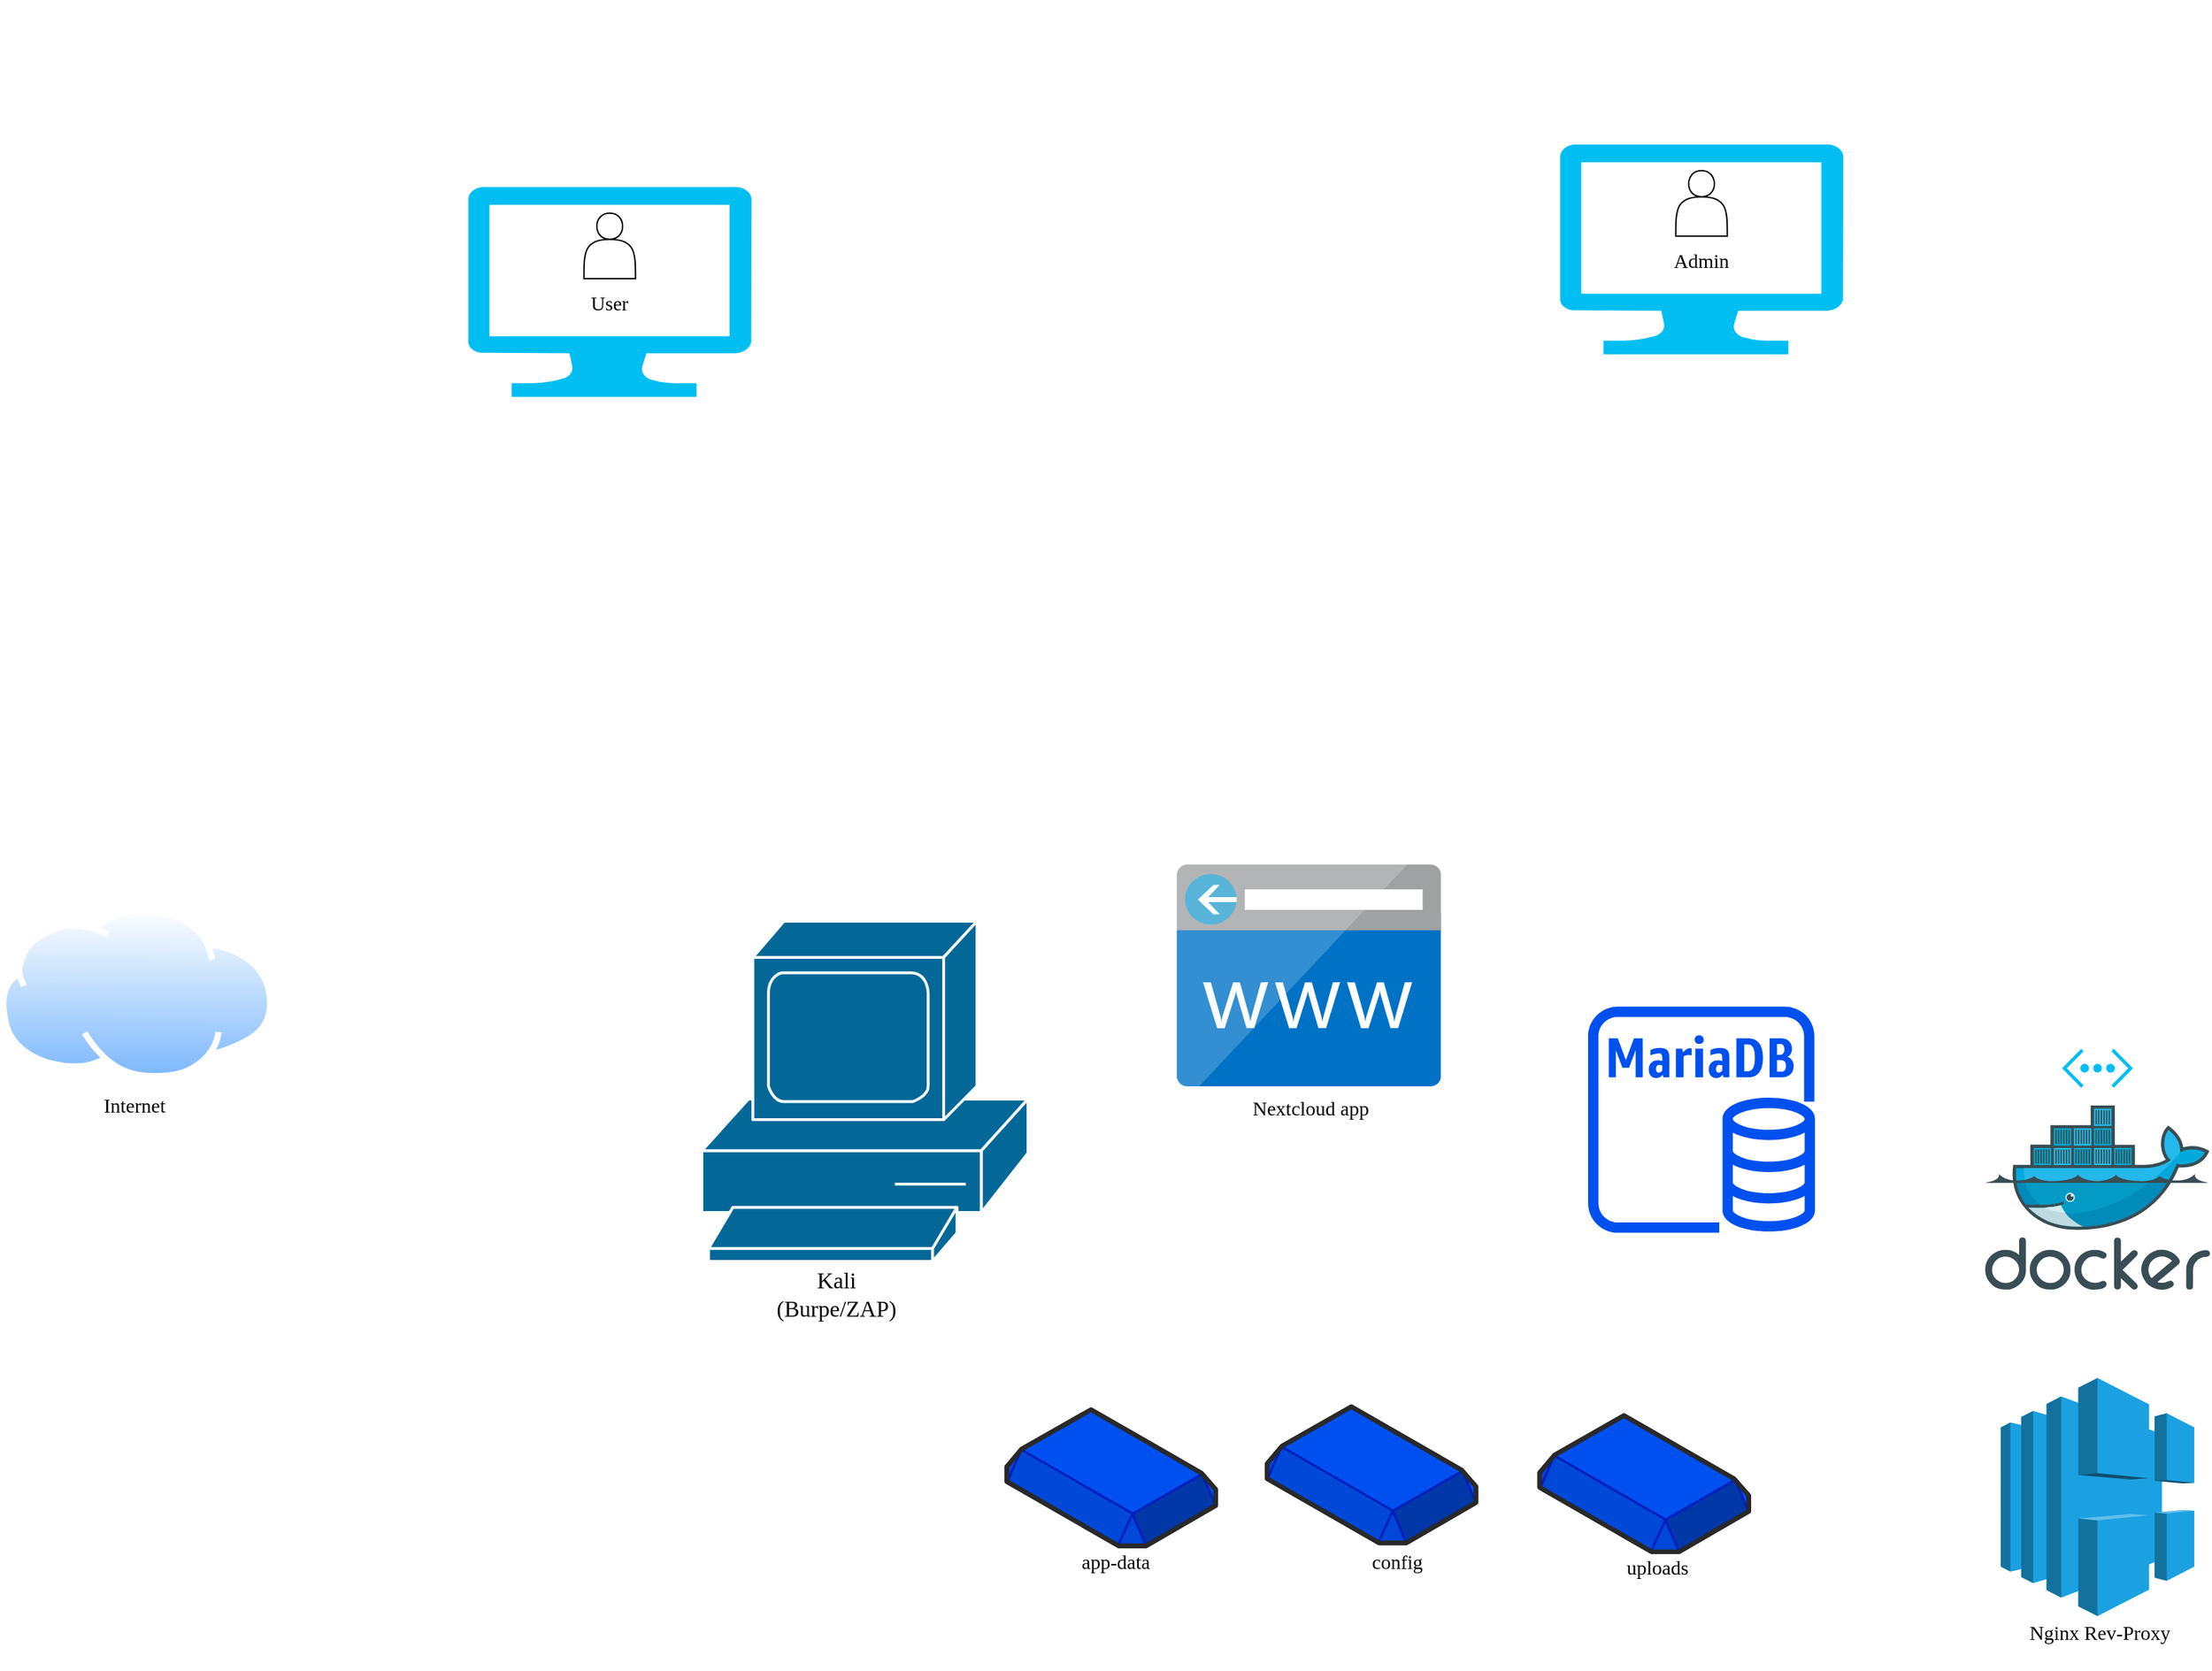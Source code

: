 <mxfile version="28.2.7">
  <diagram name="Page-1" id="KGAV3yRDnGRSm5ms9nAh">
    <mxGraphModel dx="3664" dy="2237" grid="1" gridSize="10" guides="1" tooltips="1" connect="1" arrows="1" fold="1" page="1" pageScale="1" pageWidth="850" pageHeight="1100" math="0" shadow="0">
      <root>
        <mxCell id="0" />
        <mxCell id="1" parent="0" />
        <mxCell id="a19_c-hU44nwaNDx6dK8-7" value="" style="group" vertex="1" connectable="0" parent="1">
          <mxGeometry x="-590" y="-270" width="220" height="250" as="geometry" />
        </mxCell>
        <mxCell id="a19_c-hU44nwaNDx6dK8-5" value="" style="verticalLabelPosition=bottom;html=1;verticalAlign=top;align=center;strokeColor=none;fillColor=#00BEF2;shape=mxgraph.azure.computer;pointerEvents=1;movable=1;resizable=1;rotatable=1;deletable=1;editable=1;locked=0;connectable=1;" vertex="1" parent="a19_c-hU44nwaNDx6dK8-7">
          <mxGeometry y="101.852" width="200" height="148.148" as="geometry" />
        </mxCell>
        <mxCell id="a19_c-hU44nwaNDx6dK8-6" value="" style="shape=image;html=1;verticalAlign=top;verticalLabelPosition=bottom;labelBackgroundColor=#ffffff;imageAspect=0;aspect=fixed;image=https://icons.diagrams.net/icon-cache1/Web_browsers-2003/Firefox-1122.png;movable=1;resizable=1;rotatable=1;deletable=1;editable=1;locked=0;connectable=1;" vertex="1" parent="a19_c-hU44nwaNDx6dK8-7">
          <mxGeometry x="63.636" y="9.259" width="72.727" height="72.727" as="geometry" />
        </mxCell>
        <mxCell id="a19_c-hU44nwaNDx6dK8-9" value="" style="shape=actor;whiteSpace=wrap;html=1;fillStyle=solid;fillColor=light-dark(#FFFFFF,#3B82F6);" vertex="1" parent="a19_c-hU44nwaNDx6dK8-7">
          <mxGeometry x="81.818" y="120.37" width="36.364" height="46.296" as="geometry" />
        </mxCell>
        <mxCell id="a19_c-hU44nwaNDx6dK8-11" value="&lt;font style=&quot;font-size: 14px;&quot; face=&quot;Georgia&quot;&gt;User&lt;/font&gt;" style="text;html=1;whiteSpace=wrap;strokeColor=none;fillColor=none;align=center;verticalAlign=middle;rounded=0;" vertex="1" parent="a19_c-hU44nwaNDx6dK8-7">
          <mxGeometry x="60" y="170" width="80" height="30" as="geometry" />
        </mxCell>
        <mxCell id="a19_c-hU44nwaNDx6dK8-18" value="" style="group" vertex="1" connectable="0" parent="1">
          <mxGeometry x="180" y="-300" width="220" height="250" as="geometry" />
        </mxCell>
        <mxCell id="a19_c-hU44nwaNDx6dK8-19" value="" style="verticalLabelPosition=bottom;html=1;verticalAlign=top;align=center;strokeColor=none;fillColor=#00BEF2;shape=mxgraph.azure.computer;pointerEvents=1;movable=1;resizable=1;rotatable=1;deletable=1;editable=1;locked=0;connectable=1;" vertex="1" parent="a19_c-hU44nwaNDx6dK8-18">
          <mxGeometry y="101.852" width="200" height="148.148" as="geometry" />
        </mxCell>
        <mxCell id="a19_c-hU44nwaNDx6dK8-20" value="" style="shape=image;html=1;verticalAlign=top;verticalLabelPosition=bottom;labelBackgroundColor=#ffffff;imageAspect=0;aspect=fixed;image=https://icons.diagrams.net/icon-cache1/Web_browsers-2003/Firefox-1122.png;movable=1;resizable=1;rotatable=1;deletable=1;editable=1;locked=0;connectable=1;" vertex="1" parent="a19_c-hU44nwaNDx6dK8-18">
          <mxGeometry x="63.636" y="9.259" width="72.727" height="72.727" as="geometry" />
        </mxCell>
        <mxCell id="a19_c-hU44nwaNDx6dK8-21" value="" style="shape=actor;whiteSpace=wrap;html=1;fillStyle=solid;fillColor=light-dark(#FFFFFF,#3B82F6);" vertex="1" parent="a19_c-hU44nwaNDx6dK8-18">
          <mxGeometry x="81.818" y="120.37" width="36.364" height="46.296" as="geometry" />
        </mxCell>
        <mxCell id="a19_c-hU44nwaNDx6dK8-22" value="&lt;font style=&quot;font-size: 14px;&quot; face=&quot;Georgia&quot;&gt;Admin&lt;/font&gt;" style="text;html=1;whiteSpace=wrap;strokeColor=none;fillColor=none;align=center;verticalAlign=middle;rounded=0;" vertex="1" parent="a19_c-hU44nwaNDx6dK8-18">
          <mxGeometry x="60" y="170" width="80" height="30" as="geometry" />
        </mxCell>
        <mxCell id="a19_c-hU44nwaNDx6dK8-28" value="" style="group" vertex="1" connectable="0" parent="1">
          <mxGeometry x="-425" y="350" width="230" height="275" as="geometry" />
        </mxCell>
        <mxCell id="a19_c-hU44nwaNDx6dK8-23" value="" style="shape=mxgraph.cisco.computers_and_peripherals.pc;sketch=0;html=1;pointerEvents=1;dashed=0;fillColor=light-dark(#036897,#EF4444);strokeColor=#ffffff;strokeWidth=2;verticalLabelPosition=bottom;verticalAlign=top;align=center;outlineConnect=0;" vertex="1" parent="a19_c-hU44nwaNDx6dK8-28">
          <mxGeometry width="230" height="240" as="geometry" />
        </mxCell>
        <mxCell id="a19_c-hU44nwaNDx6dK8-26" value="" style="shape=image;html=1;verticalAlign=top;verticalLabelPosition=bottom;labelBackgroundColor=#ffffff;imageAspect=0;aspect=fixed;image=https://icons.diagrams.net/icon-cache1/Ionicons_Outline_Vol_2-2191/terminal-outline-1079.svg" vertex="1" parent="a19_c-hU44nwaNDx6dK8-28">
          <mxGeometry x="60" y="40" width="90" height="90" as="geometry" />
        </mxCell>
        <mxCell id="a19_c-hU44nwaNDx6dK8-27" value="&lt;font size=&quot;3&quot; face=&quot;Georgia&quot;&gt;Kali (Burpe/ZAP)&lt;/font&gt;" style="text;html=1;whiteSpace=wrap;strokeColor=none;fillColor=none;align=center;verticalAlign=middle;rounded=0;" vertex="1" parent="a19_c-hU44nwaNDx6dK8-28">
          <mxGeometry x="70" y="250" width="50" height="25" as="geometry" />
        </mxCell>
        <mxCell id="a19_c-hU44nwaNDx6dK8-33" value="" style="group" vertex="1" connectable="0" parent="1">
          <mxGeometry x="-90" y="310" width="190" height="190" as="geometry" />
        </mxCell>
        <mxCell id="a19_c-hU44nwaNDx6dK8-30" value="" style="image;sketch=0;aspect=fixed;html=1;points=[];align=center;fontSize=12;image=img/lib/mscae/CustomDomain.svg;" vertex="1" parent="a19_c-hU44nwaNDx6dK8-33">
          <mxGeometry width="186.267" height="156.471" as="geometry" />
        </mxCell>
        <mxCell id="a19_c-hU44nwaNDx6dK8-31" value="&lt;font style=&quot;font-size: 14px;&quot; face=&quot;Georgia&quot;&gt;Nextcloud app&lt;/font&gt;" style="text;html=1;whiteSpace=wrap;strokeColor=none;fillColor=none;align=center;verticalAlign=middle;rounded=0;" vertex="1" parent="a19_c-hU44nwaNDx6dK8-33">
          <mxGeometry x="32.297" y="156.471" width="125.405" height="33.529" as="geometry" />
        </mxCell>
        <mxCell id="a19_c-hU44nwaNDx6dK8-36" value="" style="sketch=0;outlineConnect=0;fontColor=#ffffff;fillColor=#0050ef;strokeColor=#001DBC;dashed=0;verticalLabelPosition=bottom;verticalAlign=top;align=center;html=1;fontSize=12;fontStyle=0;aspect=fixed;pointerEvents=1;shape=mxgraph.aws4.rds_mariadb_instance;" vertex="1" parent="1">
          <mxGeometry x="200" y="410" width="160" height="160" as="geometry" />
        </mxCell>
        <mxCell id="a19_c-hU44nwaNDx6dK8-40" value="" style="group" vertex="1" connectable="0" parent="1">
          <mxGeometry x="480" y="440" width="158.54" height="170" as="geometry" />
        </mxCell>
        <mxCell id="a19_c-hU44nwaNDx6dK8-37" value="" style="image;sketch=0;aspect=fixed;html=1;points=[];align=center;fontSize=12;image=img/lib/mscae/Docker.svg;" vertex="1" parent="a19_c-hU44nwaNDx6dK8-40">
          <mxGeometry y="40" width="158.54" height="130" as="geometry" />
        </mxCell>
        <mxCell id="a19_c-hU44nwaNDx6dK8-38" value="" style="verticalLabelPosition=bottom;html=1;verticalAlign=top;align=center;strokeColor=none;fillColor=#00BEF2;shape=mxgraph.azure.virtual_network;pointerEvents=1;" vertex="1" parent="a19_c-hU44nwaNDx6dK8-40">
          <mxGeometry x="54.27" width="50" height="27.5" as="geometry" />
        </mxCell>
        <mxCell id="a19_c-hU44nwaNDx6dK8-52" value="" style="group" vertex="1" connectable="0" parent="1">
          <mxGeometry x="-210" y="692.5" width="530" height="127.5" as="geometry" />
        </mxCell>
        <mxCell id="a19_c-hU44nwaNDx6dK8-49" value="" style="group" vertex="1" connectable="0" parent="a19_c-hU44nwaNDx6dK8-52">
          <mxGeometry x="375.868" y="6.27" width="154.132" height="121.23" as="geometry" />
        </mxCell>
        <mxCell id="a19_c-hU44nwaNDx6dK8-43" value="" style="verticalLabelPosition=bottom;html=1;verticalAlign=top;strokeWidth=1;align=center;outlineConnect=0;dashed=0;outlineConnect=0;shape=mxgraph.aws3d.ebs;fillColor=#0050ef;strokeColor=light-dark(#001DBC, #000000);aspect=fixed;strokeColor2=light-dark(#292929, #000000);fontColor=#ffffff;" vertex="1" parent="a19_c-hU44nwaNDx6dK8-49">
          <mxGeometry width="147.423" height="96.148" as="geometry" />
        </mxCell>
        <mxCell id="a19_c-hU44nwaNDx6dK8-48" value="&lt;font style=&quot;font-size: 14px;&quot; face=&quot;Georgia&quot;&gt;uploads&lt;/font&gt;" style="text;html=1;whiteSpace=wrap;strokeColor=none;fillColor=none;align=center;verticalAlign=middle;rounded=0;" vertex="1" parent="a19_c-hU44nwaNDx6dK8-49">
          <mxGeometry x="56.817" y="96.148" width="52.447" height="25.082" as="geometry" />
        </mxCell>
        <mxCell id="a19_c-hU44nwaNDx6dK8-50" value="" style="group" vertex="1" connectable="0" parent="a19_c-hU44nwaNDx6dK8-52">
          <mxGeometry x="183.563" width="154.132" height="125.41" as="geometry" />
        </mxCell>
        <mxCell id="a19_c-hU44nwaNDx6dK8-44" value="" style="verticalLabelPosition=bottom;html=1;verticalAlign=top;strokeWidth=1;align=center;outlineConnect=0;dashed=0;outlineConnect=0;shape=mxgraph.aws3d.ebs;fillColor=#0050ef;strokeColor=light-dark(#001DBC, #000000);aspect=fixed;strokeColor2=light-dark(#292929, #000000);fontColor=#ffffff;" vertex="1" parent="a19_c-hU44nwaNDx6dK8-50">
          <mxGeometry width="147.423" height="96.148" as="geometry" />
        </mxCell>
        <mxCell id="a19_c-hU44nwaNDx6dK8-46" value="&lt;font style=&quot;font-size: 14px;&quot; face=&quot;Georgia&quot;&gt;config&lt;/font&gt;" style="text;html=1;whiteSpace=wrap;strokeColor=none;fillColor=none;align=center;verticalAlign=middle;rounded=0;" vertex="1" parent="a19_c-hU44nwaNDx6dK8-50">
          <mxGeometry x="61.188" y="96.148" width="61.188" height="29.262" as="geometry" />
        </mxCell>
        <mxCell id="a19_c-hU44nwaNDx6dK8-51" value="" style="group" vertex="1" connectable="0" parent="a19_c-hU44nwaNDx6dK8-52">
          <mxGeometry y="2.09" width="154.132" height="121.23" as="geometry" />
        </mxCell>
        <mxCell id="a19_c-hU44nwaNDx6dK8-42" value="" style="verticalLabelPosition=bottom;html=1;verticalAlign=top;strokeWidth=1;align=center;outlineConnect=0;dashed=0;outlineConnect=0;shape=mxgraph.aws3d.ebs;fillColor=#0050ef;strokeColor=light-dark(#001DBC, #000000);aspect=fixed;strokeColor2=light-dark(#292929, #000000);fontColor=#ffffff;" vertex="1" parent="a19_c-hU44nwaNDx6dK8-51">
          <mxGeometry width="147.423" height="96.148" as="geometry" />
        </mxCell>
        <mxCell id="a19_c-hU44nwaNDx6dK8-45" value="&lt;font style=&quot;font-size: 14px;&quot; face=&quot;Georgia&quot;&gt;app-data&lt;/font&gt;" style="text;html=1;whiteSpace=wrap;strokeColor=none;fillColor=none;align=center;verticalAlign=middle;rounded=0;" vertex="1" parent="a19_c-hU44nwaNDx6dK8-51">
          <mxGeometry x="50.847" y="96.148" width="52.447" height="25.082" as="geometry" />
        </mxCell>
        <mxCell id="a19_c-hU44nwaNDx6dK8-57" value="" style="group" vertex="1" connectable="0" parent="1">
          <mxGeometry x="491.02" y="672.25" width="136.5" height="205.75" as="geometry" />
        </mxCell>
        <mxCell id="a19_c-hU44nwaNDx6dK8-53" value="" style="outlineConnect=0;dashed=0;verticalLabelPosition=bottom;verticalAlign=top;align=center;html=1;shape=mxgraph.aws3.elastic_load_balancing;fillColor=#1ba1e2;fontColor=#ffffff;strokeColor=#006EAF;" vertex="1" parent="a19_c-hU44nwaNDx6dK8-57">
          <mxGeometry width="136.5" height="168" as="geometry" />
        </mxCell>
        <mxCell id="a19_c-hU44nwaNDx6dK8-55" value="&lt;font style=&quot;font-size: 14px;&quot; face=&quot;Georgia&quot;&gt;Nginx Rev-Proxy&lt;/font&gt;" style="text;html=1;whiteSpace=wrap;strokeColor=none;fillColor=none;align=center;verticalAlign=middle;rounded=0;" vertex="1" parent="a19_c-hU44nwaNDx6dK8-57">
          <mxGeometry x="10" y="155.75" width="120" height="50" as="geometry" />
        </mxCell>
        <mxCell id="a19_c-hU44nwaNDx6dK8-60" value="" style="group" vertex="1" connectable="0" parent="1">
          <mxGeometry x="-920" y="340" width="192.86" height="160" as="geometry" />
        </mxCell>
        <mxCell id="a19_c-hU44nwaNDx6dK8-58" value="" style="image;aspect=fixed;perimeter=ellipsePerimeter;html=1;align=center;shadow=0;spacingTop=3;image=img/lib/active_directory/internet_cloud.svg;imageBorder=none;imageBackground=default;" vertex="1" parent="a19_c-hU44nwaNDx6dK8-60">
          <mxGeometry width="192.86" height="121.5" as="geometry" />
        </mxCell>
        <mxCell id="a19_c-hU44nwaNDx6dK8-59" value="&lt;font style=&quot;font-size: 14px;&quot; face=&quot;Georgia&quot;&gt;Internet&lt;/font&gt;" style="text;html=1;whiteSpace=wrap;strokeColor=none;fillColor=none;align=center;verticalAlign=middle;rounded=0;" vertex="1" parent="a19_c-hU44nwaNDx6dK8-60">
          <mxGeometry x="60" y="121.5" width="70" height="38.5" as="geometry" />
        </mxCell>
      </root>
    </mxGraphModel>
  </diagram>
</mxfile>
